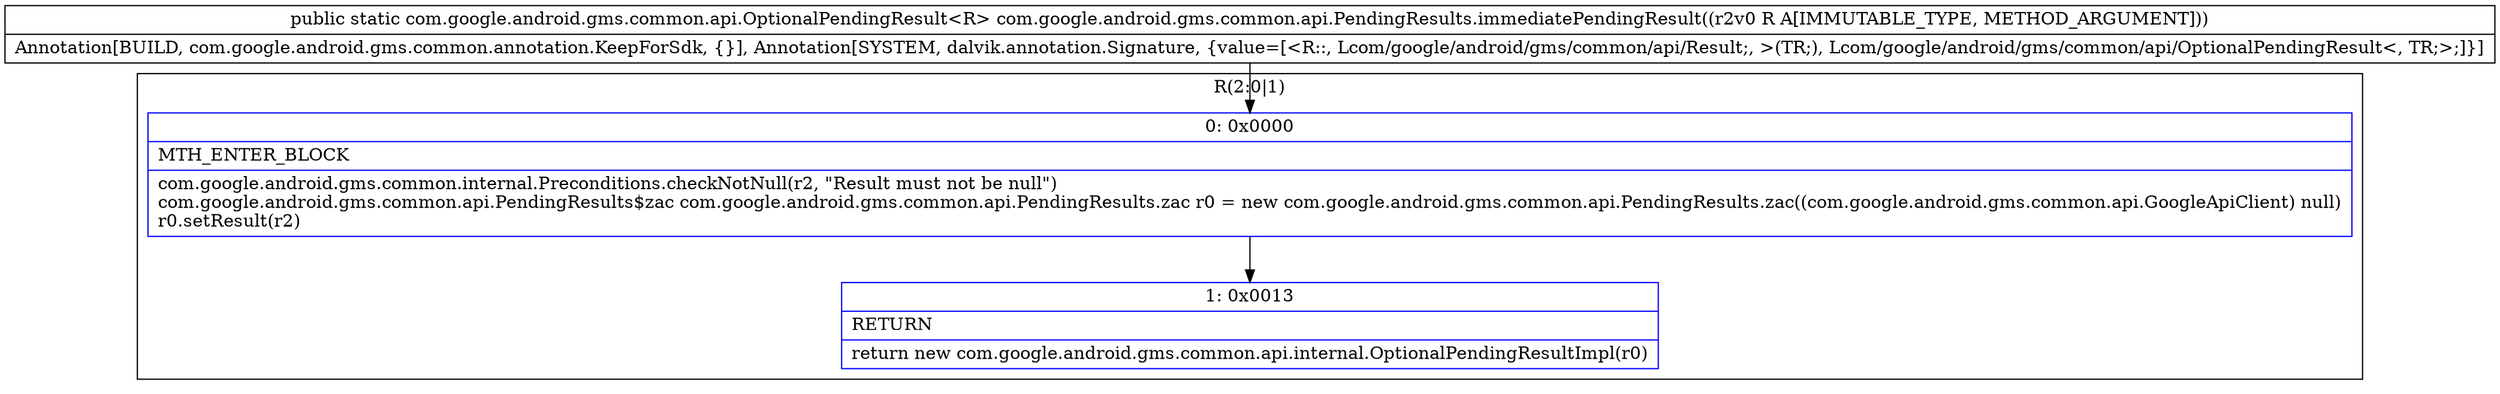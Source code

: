digraph "CFG forcom.google.android.gms.common.api.PendingResults.immediatePendingResult(Lcom\/google\/android\/gms\/common\/api\/Result;)Lcom\/google\/android\/gms\/common\/api\/OptionalPendingResult;" {
subgraph cluster_Region_1015495305 {
label = "R(2:0|1)";
node [shape=record,color=blue];
Node_0 [shape=record,label="{0\:\ 0x0000|MTH_ENTER_BLOCK\l|com.google.android.gms.common.internal.Preconditions.checkNotNull(r2, \"Result must not be null\")\lcom.google.android.gms.common.api.PendingResults$zac com.google.android.gms.common.api.PendingResults.zac r0 = new com.google.android.gms.common.api.PendingResults.zac((com.google.android.gms.common.api.GoogleApiClient) null)\lr0.setResult(r2)\l}"];
Node_1 [shape=record,label="{1\:\ 0x0013|RETURN\l|return new com.google.android.gms.common.api.internal.OptionalPendingResultImpl(r0)\l}"];
}
MethodNode[shape=record,label="{public static com.google.android.gms.common.api.OptionalPendingResult\<R\> com.google.android.gms.common.api.PendingResults.immediatePendingResult((r2v0 R A[IMMUTABLE_TYPE, METHOD_ARGUMENT]))  | Annotation[BUILD, com.google.android.gms.common.annotation.KeepForSdk, \{\}], Annotation[SYSTEM, dalvik.annotation.Signature, \{value=[\<R::, Lcom\/google\/android\/gms\/common\/api\/Result;, \>(TR;), Lcom\/google\/android\/gms\/common\/api\/OptionalPendingResult\<, TR;\>;]\}]\l}"];
MethodNode -> Node_0;
Node_0 -> Node_1;
}

